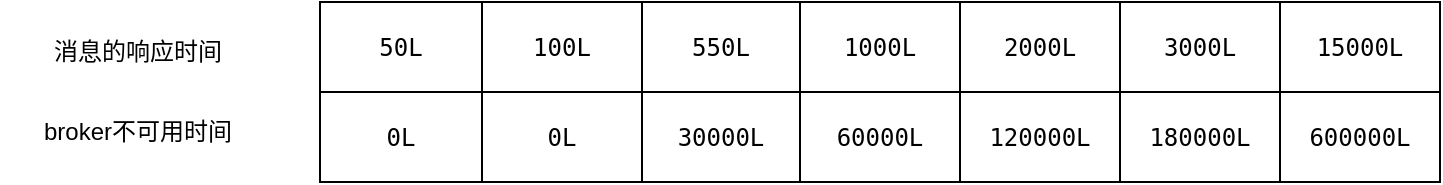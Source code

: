 <mxfile version="15.8.4" type="device"><diagram id="wjgDWOHyKo6xvlC9_ggh" name="第 1 页"><mxGraphModel dx="1773" dy="625" grid="1" gridSize="10" guides="1" tooltips="1" connect="1" arrows="1" fold="1" page="1" pageScale="1" pageWidth="827" pageHeight="1169" math="0" shadow="0"><root><mxCell id="0"/><mxCell id="1" parent="0"/><mxCell id="u7-Iz2cRPpPu2izxJn0N-3" value="" style="shape=table;html=1;whiteSpace=wrap;startSize=0;container=1;collapsible=0;childLayout=tableLayout;" vertex="1" parent="1"><mxGeometry x="120" y="250" width="560" height="90" as="geometry"/></mxCell><mxCell id="u7-Iz2cRPpPu2izxJn0N-4" value="" style="shape=partialRectangle;html=1;whiteSpace=wrap;collapsible=0;dropTarget=0;pointerEvents=0;fillColor=none;top=0;left=0;bottom=0;right=0;points=[[0,0.5],[1,0.5]];portConstraint=eastwest;" vertex="1" parent="u7-Iz2cRPpPu2izxJn0N-3"><mxGeometry width="560" height="45" as="geometry"/></mxCell><mxCell id="u7-Iz2cRPpPu2izxJn0N-6" value="&lt;pre&gt;50L&lt;/pre&gt;" style="shape=partialRectangle;html=1;whiteSpace=wrap;connectable=0;fillColor=none;top=0;left=0;bottom=0;right=0;overflow=hidden;pointerEvents=1;" vertex="1" parent="u7-Iz2cRPpPu2izxJn0N-4"><mxGeometry width="81" height="45" as="geometry"><mxRectangle width="81" height="45" as="alternateBounds"/></mxGeometry></mxCell><mxCell id="u7-Iz2cRPpPu2izxJn0N-7" value="&lt;pre&gt;100L&lt;/pre&gt;" style="shape=partialRectangle;html=1;whiteSpace=wrap;connectable=0;fillColor=none;top=0;left=0;bottom=0;right=0;overflow=hidden;pointerEvents=1;" vertex="1" parent="u7-Iz2cRPpPu2izxJn0N-4"><mxGeometry x="81" width="80" height="45" as="geometry"><mxRectangle width="80" height="45" as="alternateBounds"/></mxGeometry></mxCell><mxCell id="u7-Iz2cRPpPu2izxJn0N-16" value="&lt;pre&gt;550L&lt;/pre&gt;" style="shape=partialRectangle;html=1;whiteSpace=wrap;connectable=0;fillColor=none;top=0;left=0;bottom=0;right=0;overflow=hidden;pointerEvents=1;" vertex="1" parent="u7-Iz2cRPpPu2izxJn0N-4"><mxGeometry x="161" width="79" height="45" as="geometry"><mxRectangle width="79" height="45" as="alternateBounds"/></mxGeometry></mxCell><mxCell id="u7-Iz2cRPpPu2izxJn0N-18" value="&lt;pre&gt;1000L&lt;/pre&gt;" style="shape=partialRectangle;html=1;whiteSpace=wrap;connectable=0;fillColor=none;top=0;left=0;bottom=0;right=0;overflow=hidden;pointerEvents=1;" vertex="1" parent="u7-Iz2cRPpPu2izxJn0N-4"><mxGeometry x="240" width="80" height="45" as="geometry"><mxRectangle width="80" height="45" as="alternateBounds"/></mxGeometry></mxCell><mxCell id="u7-Iz2cRPpPu2izxJn0N-20" value="&lt;pre&gt;2000L&lt;/pre&gt;" style="shape=partialRectangle;html=1;whiteSpace=wrap;connectable=0;fillColor=none;top=0;left=0;bottom=0;right=0;overflow=hidden;pointerEvents=1;" vertex="1" parent="u7-Iz2cRPpPu2izxJn0N-4"><mxGeometry x="320" width="80" height="45" as="geometry"><mxRectangle width="80" height="45" as="alternateBounds"/></mxGeometry></mxCell><mxCell id="u7-Iz2cRPpPu2izxJn0N-22" value="&lt;pre&gt;3000L&lt;/pre&gt;" style="shape=partialRectangle;html=1;whiteSpace=wrap;connectable=0;fillColor=none;top=0;left=0;bottom=0;right=0;overflow=hidden;pointerEvents=1;" vertex="1" parent="u7-Iz2cRPpPu2izxJn0N-4"><mxGeometry x="400" width="80" height="45" as="geometry"><mxRectangle width="80" height="45" as="alternateBounds"/></mxGeometry></mxCell><mxCell id="u7-Iz2cRPpPu2izxJn0N-24" value="&lt;pre&gt;15000L&lt;/pre&gt;" style="shape=partialRectangle;html=1;whiteSpace=wrap;connectable=0;fillColor=none;top=0;left=0;bottom=0;right=0;overflow=hidden;pointerEvents=1;" vertex="1" parent="u7-Iz2cRPpPu2izxJn0N-4"><mxGeometry x="480" width="80" height="45" as="geometry"><mxRectangle width="80" height="45" as="alternateBounds"/></mxGeometry></mxCell><mxCell id="u7-Iz2cRPpPu2izxJn0N-8" value="" style="shape=partialRectangle;html=1;whiteSpace=wrap;collapsible=0;dropTarget=0;pointerEvents=0;fillColor=none;top=0;left=0;bottom=0;right=0;points=[[0,0.5],[1,0.5]];portConstraint=eastwest;" vertex="1" parent="u7-Iz2cRPpPu2izxJn0N-3"><mxGeometry y="45" width="560" height="45" as="geometry"/></mxCell><mxCell id="u7-Iz2cRPpPu2izxJn0N-10" value="&lt;pre&gt;0L&lt;/pre&gt;" style="shape=partialRectangle;html=1;whiteSpace=wrap;connectable=0;fillColor=none;top=0;left=0;bottom=0;right=0;overflow=hidden;pointerEvents=1;" vertex="1" parent="u7-Iz2cRPpPu2izxJn0N-8"><mxGeometry width="81" height="45" as="geometry"><mxRectangle width="81" height="45" as="alternateBounds"/></mxGeometry></mxCell><mxCell id="u7-Iz2cRPpPu2izxJn0N-11" value="&lt;pre&gt;0L&lt;/pre&gt;" style="shape=partialRectangle;html=1;whiteSpace=wrap;connectable=0;fillColor=none;top=0;left=0;bottom=0;right=0;overflow=hidden;pointerEvents=1;" vertex="1" parent="u7-Iz2cRPpPu2izxJn0N-8"><mxGeometry x="81" width="80" height="45" as="geometry"><mxRectangle width="80" height="45" as="alternateBounds"/></mxGeometry></mxCell><mxCell id="u7-Iz2cRPpPu2izxJn0N-17" value="&lt;pre&gt;30000L&lt;/pre&gt;" style="shape=partialRectangle;html=1;whiteSpace=wrap;connectable=0;fillColor=none;top=0;left=0;bottom=0;right=0;overflow=hidden;pointerEvents=1;" vertex="1" parent="u7-Iz2cRPpPu2izxJn0N-8"><mxGeometry x="161" width="79" height="45" as="geometry"><mxRectangle width="79" height="45" as="alternateBounds"/></mxGeometry></mxCell><mxCell id="u7-Iz2cRPpPu2izxJn0N-19" value="&lt;pre&gt;60000L&lt;/pre&gt;" style="shape=partialRectangle;html=1;whiteSpace=wrap;connectable=0;fillColor=none;top=0;left=0;bottom=0;right=0;overflow=hidden;pointerEvents=1;" vertex="1" parent="u7-Iz2cRPpPu2izxJn0N-8"><mxGeometry x="240" width="80" height="45" as="geometry"><mxRectangle width="80" height="45" as="alternateBounds"/></mxGeometry></mxCell><mxCell id="u7-Iz2cRPpPu2izxJn0N-21" value="&lt;pre&gt;120000L&lt;/pre&gt;" style="shape=partialRectangle;html=1;whiteSpace=wrap;connectable=0;fillColor=none;top=0;left=0;bottom=0;right=0;overflow=hidden;pointerEvents=1;" vertex="1" parent="u7-Iz2cRPpPu2izxJn0N-8"><mxGeometry x="320" width="80" height="45" as="geometry"><mxRectangle width="80" height="45" as="alternateBounds"/></mxGeometry></mxCell><mxCell id="u7-Iz2cRPpPu2izxJn0N-23" value="&lt;pre&gt;180000L&lt;/pre&gt;" style="shape=partialRectangle;html=1;whiteSpace=wrap;connectable=0;fillColor=none;top=0;left=0;bottom=0;right=0;overflow=hidden;pointerEvents=1;" vertex="1" parent="u7-Iz2cRPpPu2izxJn0N-8"><mxGeometry x="400" width="80" height="45" as="geometry"><mxRectangle width="80" height="45" as="alternateBounds"/></mxGeometry></mxCell><mxCell id="u7-Iz2cRPpPu2izxJn0N-25" value="&lt;pre&gt;600000L&lt;/pre&gt;" style="shape=partialRectangle;html=1;whiteSpace=wrap;connectable=0;fillColor=none;top=0;left=0;bottom=0;right=0;overflow=hidden;pointerEvents=1;" vertex="1" parent="u7-Iz2cRPpPu2izxJn0N-8"><mxGeometry x="480" width="80" height="45" as="geometry"><mxRectangle width="80" height="45" as="alternateBounds"/></mxGeometry></mxCell><mxCell id="u7-Iz2cRPpPu2izxJn0N-26" value="&lt;pre&gt;消息的响应时间&lt;/pre&gt;" style="text;html=1;strokeColor=none;fillColor=none;align=center;verticalAlign=middle;whiteSpace=wrap;rounded=0;" vertex="1" parent="1"><mxGeometry x="-40" y="260" width="138" height="30" as="geometry"/></mxCell><mxCell id="u7-Iz2cRPpPu2izxJn0N-27" value="broker不可用时间" style="text;html=1;strokeColor=none;fillColor=none;align=center;verticalAlign=middle;whiteSpace=wrap;rounded=0;" vertex="1" parent="1"><mxGeometry x="-26" y="300" width="110" height="30" as="geometry"/></mxCell></root></mxGraphModel></diagram></mxfile>